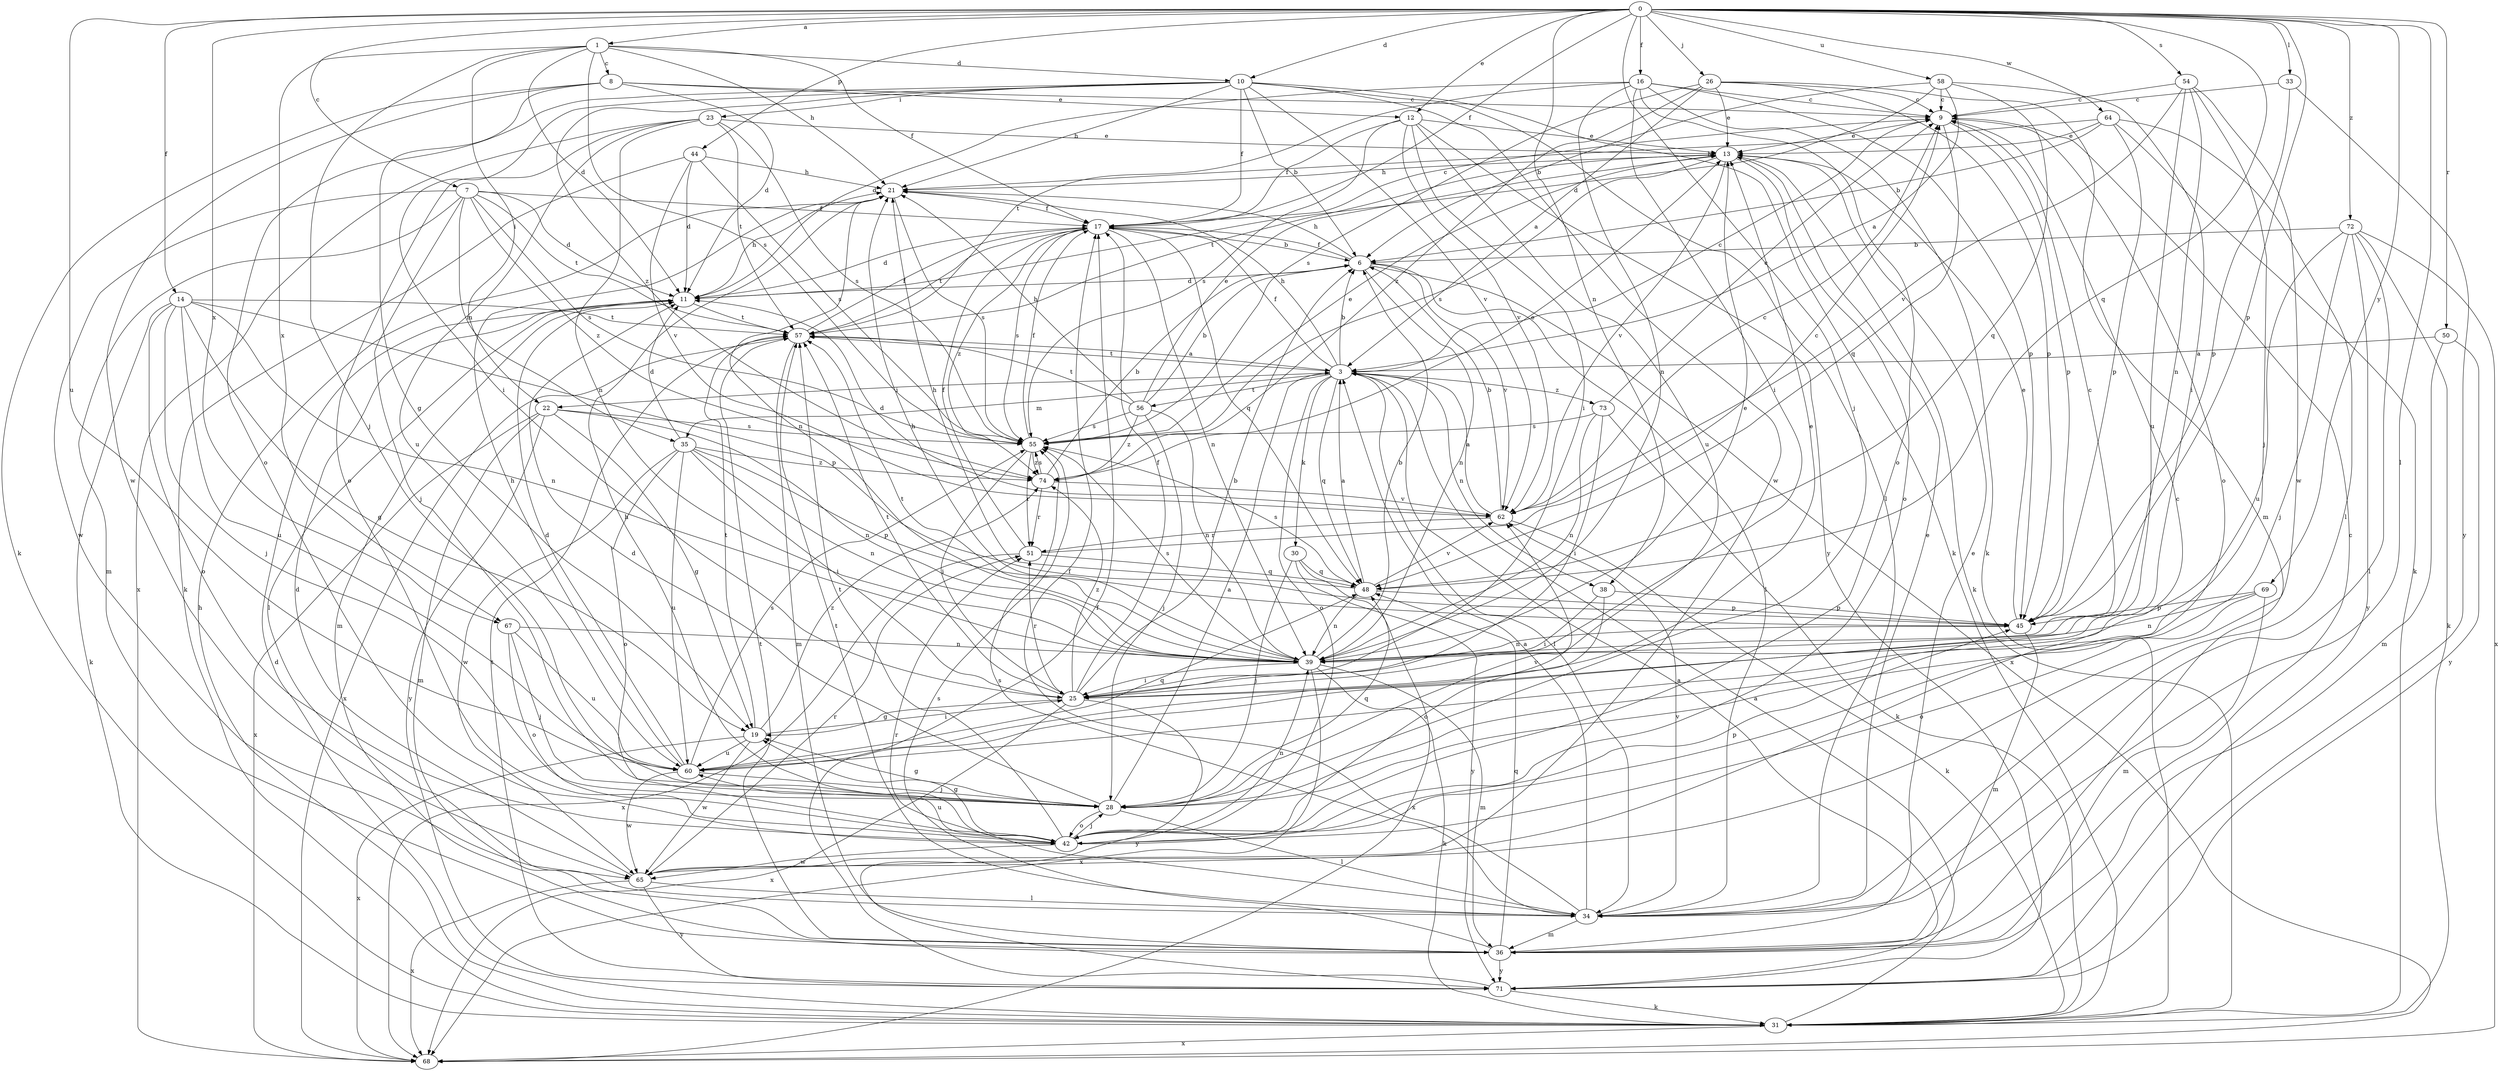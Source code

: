 strict digraph  {
0;
1;
3;
6;
7;
8;
9;
10;
11;
12;
13;
14;
16;
17;
19;
21;
22;
23;
25;
26;
28;
30;
31;
33;
34;
35;
36;
38;
39;
42;
44;
45;
48;
50;
51;
54;
55;
56;
57;
58;
60;
62;
64;
65;
67;
68;
69;
71;
72;
73;
74;
0 -> 1  [label=a];
0 -> 7  [label=c];
0 -> 10  [label=d];
0 -> 12  [label=e];
0 -> 14  [label=f];
0 -> 16  [label=f];
0 -> 17  [label=f];
0 -> 26  [label=j];
0 -> 28  [label=j];
0 -> 33  [label=l];
0 -> 34  [label=l];
0 -> 38  [label=n];
0 -> 44  [label=p];
0 -> 45  [label=p];
0 -> 48  [label=q];
0 -> 50  [label=r];
0 -> 54  [label=s];
0 -> 58  [label=u];
0 -> 60  [label=u];
0 -> 64  [label=w];
0 -> 67  [label=x];
0 -> 69  [label=y];
0 -> 72  [label=z];
1 -> 8  [label=c];
1 -> 10  [label=d];
1 -> 11  [label=d];
1 -> 17  [label=f];
1 -> 21  [label=h];
1 -> 22  [label=i];
1 -> 28  [label=j];
1 -> 55  [label=s];
1 -> 67  [label=x];
3 -> 6  [label=b];
3 -> 9  [label=c];
3 -> 17  [label=f];
3 -> 21  [label=h];
3 -> 22  [label=i];
3 -> 30  [label=k];
3 -> 34  [label=l];
3 -> 35  [label=m];
3 -> 38  [label=n];
3 -> 42  [label=o];
3 -> 48  [label=q];
3 -> 56  [label=t];
3 -> 57  [label=t];
3 -> 73  [label=z];
6 -> 11  [label=d];
6 -> 17  [label=f];
6 -> 21  [label=h];
6 -> 34  [label=l];
6 -> 39  [label=n];
6 -> 62  [label=v];
6 -> 68  [label=x];
7 -> 11  [label=d];
7 -> 17  [label=f];
7 -> 28  [label=j];
7 -> 35  [label=m];
7 -> 36  [label=m];
7 -> 55  [label=s];
7 -> 57  [label=t];
7 -> 65  [label=w];
7 -> 74  [label=z];
8 -> 9  [label=c];
8 -> 11  [label=d];
8 -> 12  [label=e];
8 -> 19  [label=g];
8 -> 31  [label=k];
8 -> 65  [label=w];
9 -> 13  [label=e];
9 -> 42  [label=o];
9 -> 45  [label=p];
9 -> 48  [label=q];
10 -> 6  [label=b];
10 -> 17  [label=f];
10 -> 21  [label=h];
10 -> 23  [label=i];
10 -> 25  [label=i];
10 -> 31  [label=k];
10 -> 34  [label=l];
10 -> 42  [label=o];
10 -> 62  [label=v];
10 -> 65  [label=w];
10 -> 74  [label=z];
11 -> 21  [label=h];
11 -> 34  [label=l];
11 -> 36  [label=m];
11 -> 57  [label=t];
12 -> 13  [label=e];
12 -> 17  [label=f];
12 -> 25  [label=i];
12 -> 55  [label=s];
12 -> 60  [label=u];
12 -> 62  [label=v];
12 -> 71  [label=y];
13 -> 21  [label=h];
13 -> 31  [label=k];
13 -> 42  [label=o];
13 -> 55  [label=s];
13 -> 57  [label=t];
13 -> 62  [label=v];
14 -> 19  [label=g];
14 -> 28  [label=j];
14 -> 31  [label=k];
14 -> 39  [label=n];
14 -> 42  [label=o];
14 -> 45  [label=p];
14 -> 57  [label=t];
14 -> 60  [label=u];
16 -> 9  [label=c];
16 -> 11  [label=d];
16 -> 25  [label=i];
16 -> 31  [label=k];
16 -> 39  [label=n];
16 -> 42  [label=o];
16 -> 45  [label=p];
16 -> 57  [label=t];
17 -> 6  [label=b];
17 -> 9  [label=c];
17 -> 11  [label=d];
17 -> 39  [label=n];
17 -> 48  [label=q];
17 -> 55  [label=s];
17 -> 57  [label=t];
17 -> 74  [label=z];
19 -> 25  [label=i];
19 -> 57  [label=t];
19 -> 60  [label=u];
19 -> 65  [label=w];
19 -> 68  [label=x];
19 -> 74  [label=z];
21 -> 17  [label=f];
21 -> 39  [label=n];
21 -> 55  [label=s];
22 -> 19  [label=g];
22 -> 36  [label=m];
22 -> 39  [label=n];
22 -> 55  [label=s];
22 -> 68  [label=x];
22 -> 71  [label=y];
23 -> 13  [label=e];
23 -> 39  [label=n];
23 -> 42  [label=o];
23 -> 55  [label=s];
23 -> 57  [label=t];
23 -> 60  [label=u];
23 -> 68  [label=x];
25 -> 6  [label=b];
25 -> 13  [label=e];
25 -> 17  [label=f];
25 -> 19  [label=g];
25 -> 51  [label=r];
25 -> 57  [label=t];
25 -> 68  [label=x];
25 -> 71  [label=y];
25 -> 74  [label=z];
26 -> 3  [label=a];
26 -> 9  [label=c];
26 -> 13  [label=e];
26 -> 36  [label=m];
26 -> 45  [label=p];
26 -> 55  [label=s];
26 -> 74  [label=z];
28 -> 3  [label=a];
28 -> 11  [label=d];
28 -> 19  [label=g];
28 -> 34  [label=l];
28 -> 42  [label=o];
28 -> 48  [label=q];
28 -> 62  [label=v];
30 -> 28  [label=j];
30 -> 48  [label=q];
30 -> 68  [label=x];
30 -> 71  [label=y];
31 -> 3  [label=a];
31 -> 11  [label=d];
31 -> 21  [label=h];
31 -> 68  [label=x];
33 -> 9  [label=c];
33 -> 45  [label=p];
33 -> 71  [label=y];
34 -> 3  [label=a];
34 -> 13  [label=e];
34 -> 17  [label=f];
34 -> 36  [label=m];
34 -> 51  [label=r];
34 -> 55  [label=s];
34 -> 57  [label=t];
34 -> 62  [label=v];
35 -> 11  [label=d];
35 -> 25  [label=i];
35 -> 39  [label=n];
35 -> 42  [label=o];
35 -> 45  [label=p];
35 -> 60  [label=u];
35 -> 65  [label=w];
35 -> 74  [label=z];
36 -> 9  [label=c];
36 -> 13  [label=e];
36 -> 48  [label=q];
36 -> 55  [label=s];
36 -> 57  [label=t];
36 -> 71  [label=y];
38 -> 25  [label=i];
38 -> 42  [label=o];
38 -> 45  [label=p];
39 -> 6  [label=b];
39 -> 9  [label=c];
39 -> 13  [label=e];
39 -> 21  [label=h];
39 -> 25  [label=i];
39 -> 31  [label=k];
39 -> 36  [label=m];
39 -> 55  [label=s];
39 -> 57  [label=t];
39 -> 68  [label=x];
42 -> 19  [label=g];
42 -> 21  [label=h];
42 -> 28  [label=j];
42 -> 39  [label=n];
42 -> 45  [label=p];
42 -> 57  [label=t];
42 -> 60  [label=u];
42 -> 65  [label=w];
44 -> 11  [label=d];
44 -> 21  [label=h];
44 -> 31  [label=k];
44 -> 55  [label=s];
44 -> 62  [label=v];
45 -> 13  [label=e];
45 -> 36  [label=m];
45 -> 39  [label=n];
48 -> 3  [label=a];
48 -> 21  [label=h];
48 -> 39  [label=n];
48 -> 45  [label=p];
48 -> 55  [label=s];
48 -> 62  [label=v];
50 -> 3  [label=a];
50 -> 36  [label=m];
50 -> 71  [label=y];
51 -> 9  [label=c];
51 -> 17  [label=f];
51 -> 48  [label=q];
51 -> 68  [label=x];
54 -> 9  [label=c];
54 -> 28  [label=j];
54 -> 39  [label=n];
54 -> 60  [label=u];
54 -> 62  [label=v];
54 -> 65  [label=w];
55 -> 13  [label=e];
55 -> 17  [label=f];
55 -> 25  [label=i];
55 -> 51  [label=r];
55 -> 74  [label=z];
56 -> 6  [label=b];
56 -> 13  [label=e];
56 -> 21  [label=h];
56 -> 28  [label=j];
56 -> 39  [label=n];
56 -> 55  [label=s];
56 -> 57  [label=t];
56 -> 74  [label=z];
57 -> 3  [label=a];
57 -> 17  [label=f];
57 -> 36  [label=m];
57 -> 68  [label=x];
58 -> 3  [label=a];
58 -> 6  [label=b];
58 -> 9  [label=c];
58 -> 11  [label=d];
58 -> 25  [label=i];
58 -> 48  [label=q];
60 -> 11  [label=d];
60 -> 21  [label=h];
60 -> 28  [label=j];
60 -> 48  [label=q];
60 -> 55  [label=s];
60 -> 65  [label=w];
62 -> 3  [label=a];
62 -> 6  [label=b];
62 -> 9  [label=c];
62 -> 11  [label=d];
62 -> 31  [label=k];
62 -> 51  [label=r];
64 -> 6  [label=b];
64 -> 13  [label=e];
64 -> 21  [label=h];
64 -> 31  [label=k];
64 -> 34  [label=l];
64 -> 45  [label=p];
65 -> 9  [label=c];
65 -> 11  [label=d];
65 -> 34  [label=l];
65 -> 51  [label=r];
65 -> 68  [label=x];
65 -> 71  [label=y];
67 -> 28  [label=j];
67 -> 39  [label=n];
67 -> 42  [label=o];
67 -> 60  [label=u];
69 -> 36  [label=m];
69 -> 39  [label=n];
69 -> 42  [label=o];
69 -> 45  [label=p];
71 -> 3  [label=a];
71 -> 17  [label=f];
71 -> 31  [label=k];
71 -> 57  [label=t];
72 -> 6  [label=b];
72 -> 28  [label=j];
72 -> 31  [label=k];
72 -> 34  [label=l];
72 -> 60  [label=u];
72 -> 68  [label=x];
72 -> 71  [label=y];
73 -> 9  [label=c];
73 -> 25  [label=i];
73 -> 31  [label=k];
73 -> 39  [label=n];
73 -> 55  [label=s];
74 -> 6  [label=b];
74 -> 13  [label=e];
74 -> 51  [label=r];
74 -> 55  [label=s];
74 -> 62  [label=v];
}

